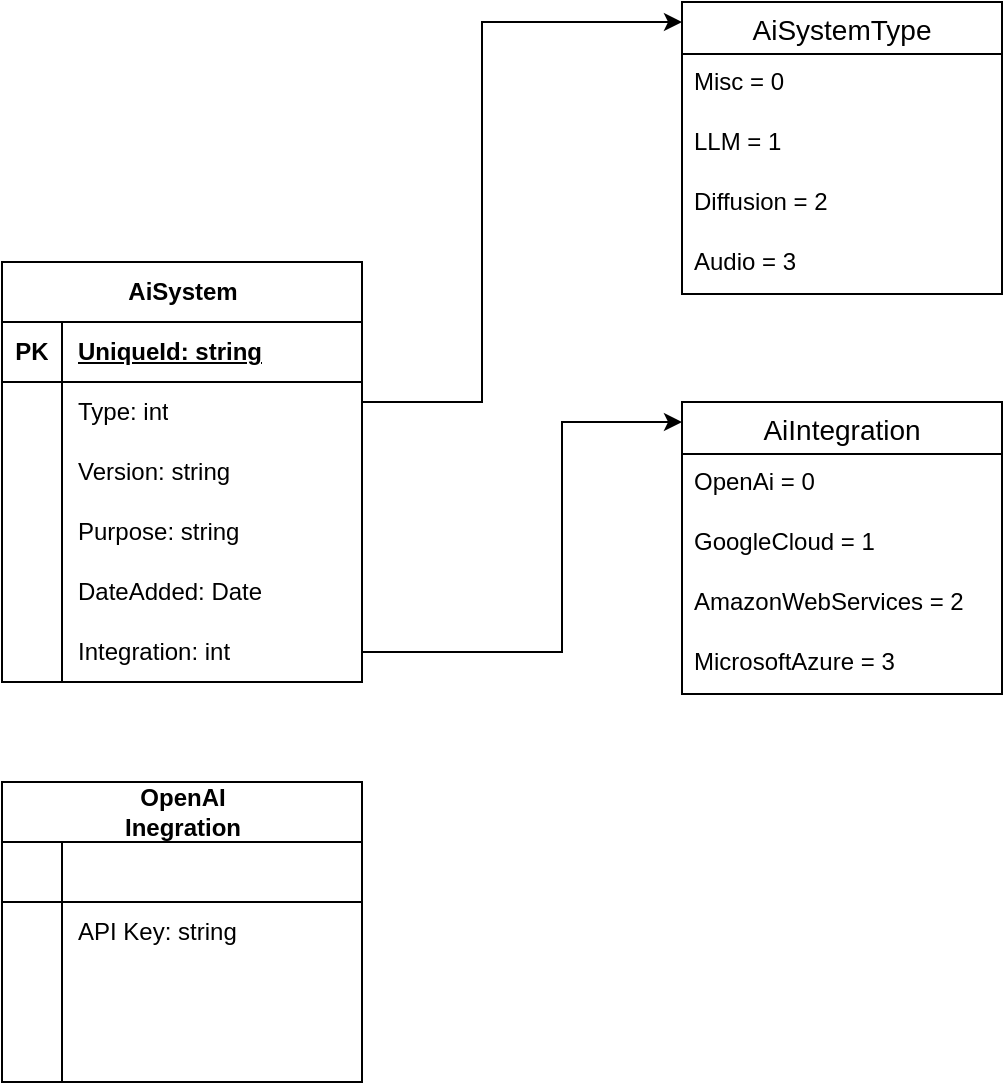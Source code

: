 <mxfile version="22.1.0" type="device">
  <diagram name="Page-1" id="GLGxghtfz0FpIzPTRlOu">
    <mxGraphModel dx="820" dy="648" grid="1" gridSize="10" guides="1" tooltips="1" connect="1" arrows="1" fold="1" page="1" pageScale="1" pageWidth="850" pageHeight="1100" math="0" shadow="0">
      <root>
        <mxCell id="0" />
        <mxCell id="1" parent="0" />
        <mxCell id="0FSP5MkxR2a1JCoCks0u-14" value="AiSystem" style="shape=table;startSize=30;container=1;collapsible=1;childLayout=tableLayout;fixedRows=1;rowLines=0;fontStyle=1;align=center;resizeLast=1;html=1;" vertex="1" parent="1">
          <mxGeometry x="80" y="150" width="180" height="210" as="geometry" />
        </mxCell>
        <mxCell id="0FSP5MkxR2a1JCoCks0u-15" value="" style="shape=tableRow;horizontal=0;startSize=0;swimlaneHead=0;swimlaneBody=0;fillColor=none;collapsible=0;dropTarget=0;points=[[0,0.5],[1,0.5]];portConstraint=eastwest;top=0;left=0;right=0;bottom=1;" vertex="1" parent="0FSP5MkxR2a1JCoCks0u-14">
          <mxGeometry y="30" width="180" height="30" as="geometry" />
        </mxCell>
        <mxCell id="0FSP5MkxR2a1JCoCks0u-16" value="PK" style="shape=partialRectangle;connectable=0;fillColor=none;top=0;left=0;bottom=0;right=0;fontStyle=1;overflow=hidden;whiteSpace=wrap;html=1;" vertex="1" parent="0FSP5MkxR2a1JCoCks0u-15">
          <mxGeometry width="30" height="30" as="geometry">
            <mxRectangle width="30" height="30" as="alternateBounds" />
          </mxGeometry>
        </mxCell>
        <mxCell id="0FSP5MkxR2a1JCoCks0u-17" value="UniqueId: string" style="shape=partialRectangle;connectable=0;fillColor=none;top=0;left=0;bottom=0;right=0;align=left;spacingLeft=6;fontStyle=5;overflow=hidden;whiteSpace=wrap;html=1;" vertex="1" parent="0FSP5MkxR2a1JCoCks0u-15">
          <mxGeometry x="30" width="150" height="30" as="geometry">
            <mxRectangle width="150" height="30" as="alternateBounds" />
          </mxGeometry>
        </mxCell>
        <mxCell id="0FSP5MkxR2a1JCoCks0u-18" value="" style="shape=tableRow;horizontal=0;startSize=0;swimlaneHead=0;swimlaneBody=0;fillColor=none;collapsible=0;dropTarget=0;points=[[0,0.5],[1,0.5]];portConstraint=eastwest;top=0;left=0;right=0;bottom=0;" vertex="1" parent="0FSP5MkxR2a1JCoCks0u-14">
          <mxGeometry y="60" width="180" height="30" as="geometry" />
        </mxCell>
        <mxCell id="0FSP5MkxR2a1JCoCks0u-19" value="" style="shape=partialRectangle;connectable=0;fillColor=none;top=0;left=0;bottom=0;right=0;editable=1;overflow=hidden;whiteSpace=wrap;html=1;" vertex="1" parent="0FSP5MkxR2a1JCoCks0u-18">
          <mxGeometry width="30" height="30" as="geometry">
            <mxRectangle width="30" height="30" as="alternateBounds" />
          </mxGeometry>
        </mxCell>
        <mxCell id="0FSP5MkxR2a1JCoCks0u-20" value="Type: int" style="shape=partialRectangle;connectable=0;fillColor=none;top=0;left=0;bottom=0;right=0;align=left;spacingLeft=6;overflow=hidden;whiteSpace=wrap;html=1;" vertex="1" parent="0FSP5MkxR2a1JCoCks0u-18">
          <mxGeometry x="30" width="150" height="30" as="geometry">
            <mxRectangle width="150" height="30" as="alternateBounds" />
          </mxGeometry>
        </mxCell>
        <mxCell id="0FSP5MkxR2a1JCoCks0u-21" value="" style="shape=tableRow;horizontal=0;startSize=0;swimlaneHead=0;swimlaneBody=0;fillColor=none;collapsible=0;dropTarget=0;points=[[0,0.5],[1,0.5]];portConstraint=eastwest;top=0;left=0;right=0;bottom=0;" vertex="1" parent="0FSP5MkxR2a1JCoCks0u-14">
          <mxGeometry y="90" width="180" height="30" as="geometry" />
        </mxCell>
        <mxCell id="0FSP5MkxR2a1JCoCks0u-22" value="" style="shape=partialRectangle;connectable=0;fillColor=none;top=0;left=0;bottom=0;right=0;editable=1;overflow=hidden;whiteSpace=wrap;html=1;" vertex="1" parent="0FSP5MkxR2a1JCoCks0u-21">
          <mxGeometry width="30" height="30" as="geometry">
            <mxRectangle width="30" height="30" as="alternateBounds" />
          </mxGeometry>
        </mxCell>
        <mxCell id="0FSP5MkxR2a1JCoCks0u-23" value="Version: string" style="shape=partialRectangle;connectable=0;fillColor=none;top=0;left=0;bottom=0;right=0;align=left;spacingLeft=6;overflow=hidden;whiteSpace=wrap;html=1;" vertex="1" parent="0FSP5MkxR2a1JCoCks0u-21">
          <mxGeometry x="30" width="150" height="30" as="geometry">
            <mxRectangle width="150" height="30" as="alternateBounds" />
          </mxGeometry>
        </mxCell>
        <mxCell id="0FSP5MkxR2a1JCoCks0u-24" value="" style="shape=tableRow;horizontal=0;startSize=0;swimlaneHead=0;swimlaneBody=0;fillColor=none;collapsible=0;dropTarget=0;points=[[0,0.5],[1,0.5]];portConstraint=eastwest;top=0;left=0;right=0;bottom=0;" vertex="1" parent="0FSP5MkxR2a1JCoCks0u-14">
          <mxGeometry y="120" width="180" height="30" as="geometry" />
        </mxCell>
        <mxCell id="0FSP5MkxR2a1JCoCks0u-25" value="" style="shape=partialRectangle;connectable=0;fillColor=none;top=0;left=0;bottom=0;right=0;editable=1;overflow=hidden;whiteSpace=wrap;html=1;" vertex="1" parent="0FSP5MkxR2a1JCoCks0u-24">
          <mxGeometry width="30" height="30" as="geometry">
            <mxRectangle width="30" height="30" as="alternateBounds" />
          </mxGeometry>
        </mxCell>
        <mxCell id="0FSP5MkxR2a1JCoCks0u-26" value="Purpose: string" style="shape=partialRectangle;connectable=0;fillColor=none;top=0;left=0;bottom=0;right=0;align=left;spacingLeft=6;overflow=hidden;whiteSpace=wrap;html=1;" vertex="1" parent="0FSP5MkxR2a1JCoCks0u-24">
          <mxGeometry x="30" width="150" height="30" as="geometry">
            <mxRectangle width="150" height="30" as="alternateBounds" />
          </mxGeometry>
        </mxCell>
        <mxCell id="0FSP5MkxR2a1JCoCks0u-29" value="" style="shape=tableRow;horizontal=0;startSize=0;swimlaneHead=0;swimlaneBody=0;fillColor=none;collapsible=0;dropTarget=0;points=[[0,0.5],[1,0.5]];portConstraint=eastwest;top=0;left=0;right=0;bottom=0;" vertex="1" parent="0FSP5MkxR2a1JCoCks0u-14">
          <mxGeometry y="150" width="180" height="30" as="geometry" />
        </mxCell>
        <mxCell id="0FSP5MkxR2a1JCoCks0u-30" value="" style="shape=partialRectangle;connectable=0;fillColor=none;top=0;left=0;bottom=0;right=0;editable=1;overflow=hidden;whiteSpace=wrap;html=1;" vertex="1" parent="0FSP5MkxR2a1JCoCks0u-29">
          <mxGeometry width="30" height="30" as="geometry">
            <mxRectangle width="30" height="30" as="alternateBounds" />
          </mxGeometry>
        </mxCell>
        <mxCell id="0FSP5MkxR2a1JCoCks0u-31" value="DateAdded: Date" style="shape=partialRectangle;connectable=0;fillColor=none;top=0;left=0;bottom=0;right=0;align=left;spacingLeft=6;overflow=hidden;whiteSpace=wrap;html=1;" vertex="1" parent="0FSP5MkxR2a1JCoCks0u-29">
          <mxGeometry x="30" width="150" height="30" as="geometry">
            <mxRectangle width="150" height="30" as="alternateBounds" />
          </mxGeometry>
        </mxCell>
        <mxCell id="0FSP5MkxR2a1JCoCks0u-32" value="" style="shape=tableRow;horizontal=0;startSize=0;swimlaneHead=0;swimlaneBody=0;fillColor=none;collapsible=0;dropTarget=0;points=[[0,0.5],[1,0.5]];portConstraint=eastwest;top=0;left=0;right=0;bottom=0;" vertex="1" parent="0FSP5MkxR2a1JCoCks0u-14">
          <mxGeometry y="180" width="180" height="30" as="geometry" />
        </mxCell>
        <mxCell id="0FSP5MkxR2a1JCoCks0u-33" value="" style="shape=partialRectangle;connectable=0;fillColor=none;top=0;left=0;bottom=0;right=0;editable=1;overflow=hidden;whiteSpace=wrap;html=1;" vertex="1" parent="0FSP5MkxR2a1JCoCks0u-32">
          <mxGeometry width="30" height="30" as="geometry">
            <mxRectangle width="30" height="30" as="alternateBounds" />
          </mxGeometry>
        </mxCell>
        <mxCell id="0FSP5MkxR2a1JCoCks0u-34" value="Integration: int" style="shape=partialRectangle;connectable=0;fillColor=none;top=0;left=0;bottom=0;right=0;align=left;spacingLeft=6;overflow=hidden;whiteSpace=wrap;html=1;" vertex="1" parent="0FSP5MkxR2a1JCoCks0u-32">
          <mxGeometry x="30" width="150" height="30" as="geometry">
            <mxRectangle width="150" height="30" as="alternateBounds" />
          </mxGeometry>
        </mxCell>
        <mxCell id="0FSP5MkxR2a1JCoCks0u-54" value="AiSystemType" style="swimlane;fontStyle=0;childLayout=stackLayout;horizontal=1;startSize=26;horizontalStack=0;resizeParent=1;resizeParentMax=0;resizeLast=0;collapsible=1;marginBottom=0;align=center;fontSize=14;" vertex="1" parent="1">
          <mxGeometry x="420" y="20" width="160" height="146" as="geometry" />
        </mxCell>
        <mxCell id="0FSP5MkxR2a1JCoCks0u-58" value="Misc = 0" style="text;strokeColor=none;fillColor=none;spacingLeft=4;spacingRight=4;overflow=hidden;rotatable=0;points=[[0,0.5],[1,0.5]];portConstraint=eastwest;fontSize=12;whiteSpace=wrap;html=1;" vertex="1" parent="0FSP5MkxR2a1JCoCks0u-54">
          <mxGeometry y="26" width="160" height="30" as="geometry" />
        </mxCell>
        <mxCell id="0FSP5MkxR2a1JCoCks0u-55" value="LLM = 1" style="text;strokeColor=none;fillColor=none;spacingLeft=4;spacingRight=4;overflow=hidden;rotatable=0;points=[[0,0.5],[1,0.5]];portConstraint=eastwest;fontSize=12;whiteSpace=wrap;html=1;" vertex="1" parent="0FSP5MkxR2a1JCoCks0u-54">
          <mxGeometry y="56" width="160" height="30" as="geometry" />
        </mxCell>
        <mxCell id="0FSP5MkxR2a1JCoCks0u-56" value="Diffusion = 2" style="text;strokeColor=none;fillColor=none;spacingLeft=4;spacingRight=4;overflow=hidden;rotatable=0;points=[[0,0.5],[1,0.5]];portConstraint=eastwest;fontSize=12;whiteSpace=wrap;html=1;" vertex="1" parent="0FSP5MkxR2a1JCoCks0u-54">
          <mxGeometry y="86" width="160" height="30" as="geometry" />
        </mxCell>
        <mxCell id="0FSP5MkxR2a1JCoCks0u-57" value="Audio = 3" style="text;strokeColor=none;fillColor=none;spacingLeft=4;spacingRight=4;overflow=hidden;rotatable=0;points=[[0,0.5],[1,0.5]];portConstraint=eastwest;fontSize=12;whiteSpace=wrap;html=1;" vertex="1" parent="0FSP5MkxR2a1JCoCks0u-54">
          <mxGeometry y="116" width="160" height="30" as="geometry" />
        </mxCell>
        <mxCell id="0FSP5MkxR2a1JCoCks0u-59" style="edgeStyle=orthogonalEdgeStyle;rounded=0;orthogonalLoop=1;jettySize=auto;html=1;" edge="1" parent="1">
          <mxGeometry relative="1" as="geometry">
            <mxPoint x="260" y="167" as="sourcePoint" />
            <mxPoint x="420" y="30.0" as="targetPoint" />
            <Array as="points">
              <mxPoint x="260" y="220" />
              <mxPoint x="320" y="220" />
              <mxPoint x="320" y="30" />
            </Array>
          </mxGeometry>
        </mxCell>
        <mxCell id="0FSP5MkxR2a1JCoCks0u-60" value="AiIntegration" style="swimlane;fontStyle=0;childLayout=stackLayout;horizontal=1;startSize=26;horizontalStack=0;resizeParent=1;resizeParentMax=0;resizeLast=0;collapsible=1;marginBottom=0;align=center;fontSize=14;" vertex="1" parent="1">
          <mxGeometry x="420" y="220" width="160" height="146" as="geometry" />
        </mxCell>
        <mxCell id="0FSP5MkxR2a1JCoCks0u-61" value="OpenAi = 0" style="text;strokeColor=none;fillColor=none;spacingLeft=4;spacingRight=4;overflow=hidden;rotatable=0;points=[[0,0.5],[1,0.5]];portConstraint=eastwest;fontSize=12;whiteSpace=wrap;html=1;" vertex="1" parent="0FSP5MkxR2a1JCoCks0u-60">
          <mxGeometry y="26" width="160" height="30" as="geometry" />
        </mxCell>
        <mxCell id="0FSP5MkxR2a1JCoCks0u-62" value="GoogleCloud = 1" style="text;strokeColor=none;fillColor=none;spacingLeft=4;spacingRight=4;overflow=hidden;rotatable=0;points=[[0,0.5],[1,0.5]];portConstraint=eastwest;fontSize=12;whiteSpace=wrap;html=1;" vertex="1" parent="0FSP5MkxR2a1JCoCks0u-60">
          <mxGeometry y="56" width="160" height="30" as="geometry" />
        </mxCell>
        <mxCell id="0FSP5MkxR2a1JCoCks0u-63" value="AmazonWebServices = 2" style="text;strokeColor=none;fillColor=none;spacingLeft=4;spacingRight=4;overflow=hidden;rotatable=0;points=[[0,0.5],[1,0.5]];portConstraint=eastwest;fontSize=12;whiteSpace=wrap;html=1;" vertex="1" parent="0FSP5MkxR2a1JCoCks0u-60">
          <mxGeometry y="86" width="160" height="30" as="geometry" />
        </mxCell>
        <mxCell id="0FSP5MkxR2a1JCoCks0u-65" value="MicrosoftAzure = 3" style="text;strokeColor=none;fillColor=none;spacingLeft=4;spacingRight=4;overflow=hidden;rotatable=0;points=[[0,0.5],[1,0.5]];portConstraint=eastwest;fontSize=12;whiteSpace=wrap;html=1;" vertex="1" parent="0FSP5MkxR2a1JCoCks0u-60">
          <mxGeometry y="116" width="160" height="30" as="geometry" />
        </mxCell>
        <mxCell id="0FSP5MkxR2a1JCoCks0u-66" style="edgeStyle=orthogonalEdgeStyle;rounded=0;orthogonalLoop=1;jettySize=auto;html=1;" edge="1" parent="1" source="0FSP5MkxR2a1JCoCks0u-32" target="0FSP5MkxR2a1JCoCks0u-60">
          <mxGeometry relative="1" as="geometry">
            <Array as="points">
              <mxPoint x="360" y="345" />
              <mxPoint x="360" y="230" />
            </Array>
          </mxGeometry>
        </mxCell>
        <mxCell id="0FSP5MkxR2a1JCoCks0u-67" value="&lt;div&gt;OpenAI&lt;/div&gt;Inegration" style="shape=table;startSize=30;container=1;collapsible=1;childLayout=tableLayout;fixedRows=1;rowLines=0;fontStyle=1;align=center;resizeLast=1;html=1;" vertex="1" parent="1">
          <mxGeometry x="80" y="410" width="180" height="150" as="geometry" />
        </mxCell>
        <mxCell id="0FSP5MkxR2a1JCoCks0u-68" value="" style="shape=tableRow;horizontal=0;startSize=0;swimlaneHead=0;swimlaneBody=0;fillColor=none;collapsible=0;dropTarget=0;points=[[0,0.5],[1,0.5]];portConstraint=eastwest;top=0;left=0;right=0;bottom=1;" vertex="1" parent="0FSP5MkxR2a1JCoCks0u-67">
          <mxGeometry y="30" width="180" height="30" as="geometry" />
        </mxCell>
        <mxCell id="0FSP5MkxR2a1JCoCks0u-69" value="" style="shape=partialRectangle;connectable=0;fillColor=none;top=0;left=0;bottom=0;right=0;fontStyle=1;overflow=hidden;whiteSpace=wrap;html=1;" vertex="1" parent="0FSP5MkxR2a1JCoCks0u-68">
          <mxGeometry width="30" height="30" as="geometry">
            <mxRectangle width="30" height="30" as="alternateBounds" />
          </mxGeometry>
        </mxCell>
        <mxCell id="0FSP5MkxR2a1JCoCks0u-70" value="" style="shape=partialRectangle;connectable=0;fillColor=none;top=0;left=0;bottom=0;right=0;align=left;spacingLeft=6;fontStyle=5;overflow=hidden;whiteSpace=wrap;html=1;" vertex="1" parent="0FSP5MkxR2a1JCoCks0u-68">
          <mxGeometry x="30" width="150" height="30" as="geometry">
            <mxRectangle width="150" height="30" as="alternateBounds" />
          </mxGeometry>
        </mxCell>
        <mxCell id="0FSP5MkxR2a1JCoCks0u-71" value="" style="shape=tableRow;horizontal=0;startSize=0;swimlaneHead=0;swimlaneBody=0;fillColor=none;collapsible=0;dropTarget=0;points=[[0,0.5],[1,0.5]];portConstraint=eastwest;top=0;left=0;right=0;bottom=0;" vertex="1" parent="0FSP5MkxR2a1JCoCks0u-67">
          <mxGeometry y="60" width="180" height="30" as="geometry" />
        </mxCell>
        <mxCell id="0FSP5MkxR2a1JCoCks0u-72" value="" style="shape=partialRectangle;connectable=0;fillColor=none;top=0;left=0;bottom=0;right=0;editable=1;overflow=hidden;whiteSpace=wrap;html=1;" vertex="1" parent="0FSP5MkxR2a1JCoCks0u-71">
          <mxGeometry width="30" height="30" as="geometry">
            <mxRectangle width="30" height="30" as="alternateBounds" />
          </mxGeometry>
        </mxCell>
        <mxCell id="0FSP5MkxR2a1JCoCks0u-73" value="API Key: string" style="shape=partialRectangle;connectable=0;fillColor=none;top=0;left=0;bottom=0;right=0;align=left;spacingLeft=6;overflow=hidden;whiteSpace=wrap;html=1;" vertex="1" parent="0FSP5MkxR2a1JCoCks0u-71">
          <mxGeometry x="30" width="150" height="30" as="geometry">
            <mxRectangle width="150" height="30" as="alternateBounds" />
          </mxGeometry>
        </mxCell>
        <mxCell id="0FSP5MkxR2a1JCoCks0u-74" value="" style="shape=tableRow;horizontal=0;startSize=0;swimlaneHead=0;swimlaneBody=0;fillColor=none;collapsible=0;dropTarget=0;points=[[0,0.5],[1,0.5]];portConstraint=eastwest;top=0;left=0;right=0;bottom=0;" vertex="1" parent="0FSP5MkxR2a1JCoCks0u-67">
          <mxGeometry y="90" width="180" height="30" as="geometry" />
        </mxCell>
        <mxCell id="0FSP5MkxR2a1JCoCks0u-75" value="" style="shape=partialRectangle;connectable=0;fillColor=none;top=0;left=0;bottom=0;right=0;editable=1;overflow=hidden;whiteSpace=wrap;html=1;" vertex="1" parent="0FSP5MkxR2a1JCoCks0u-74">
          <mxGeometry width="30" height="30" as="geometry">
            <mxRectangle width="30" height="30" as="alternateBounds" />
          </mxGeometry>
        </mxCell>
        <mxCell id="0FSP5MkxR2a1JCoCks0u-76" value="" style="shape=partialRectangle;connectable=0;fillColor=none;top=0;left=0;bottom=0;right=0;align=left;spacingLeft=6;overflow=hidden;whiteSpace=wrap;html=1;" vertex="1" parent="0FSP5MkxR2a1JCoCks0u-74">
          <mxGeometry x="30" width="150" height="30" as="geometry">
            <mxRectangle width="150" height="30" as="alternateBounds" />
          </mxGeometry>
        </mxCell>
        <mxCell id="0FSP5MkxR2a1JCoCks0u-77" value="" style="shape=tableRow;horizontal=0;startSize=0;swimlaneHead=0;swimlaneBody=0;fillColor=none;collapsible=0;dropTarget=0;points=[[0,0.5],[1,0.5]];portConstraint=eastwest;top=0;left=0;right=0;bottom=0;" vertex="1" parent="0FSP5MkxR2a1JCoCks0u-67">
          <mxGeometry y="120" width="180" height="30" as="geometry" />
        </mxCell>
        <mxCell id="0FSP5MkxR2a1JCoCks0u-78" value="" style="shape=partialRectangle;connectable=0;fillColor=none;top=0;left=0;bottom=0;right=0;editable=1;overflow=hidden;whiteSpace=wrap;html=1;" vertex="1" parent="0FSP5MkxR2a1JCoCks0u-77">
          <mxGeometry width="30" height="30" as="geometry">
            <mxRectangle width="30" height="30" as="alternateBounds" />
          </mxGeometry>
        </mxCell>
        <mxCell id="0FSP5MkxR2a1JCoCks0u-79" value="" style="shape=partialRectangle;connectable=0;fillColor=none;top=0;left=0;bottom=0;right=0;align=left;spacingLeft=6;overflow=hidden;whiteSpace=wrap;html=1;" vertex="1" parent="0FSP5MkxR2a1JCoCks0u-77">
          <mxGeometry x="30" width="150" height="30" as="geometry">
            <mxRectangle width="150" height="30" as="alternateBounds" />
          </mxGeometry>
        </mxCell>
      </root>
    </mxGraphModel>
  </diagram>
</mxfile>
